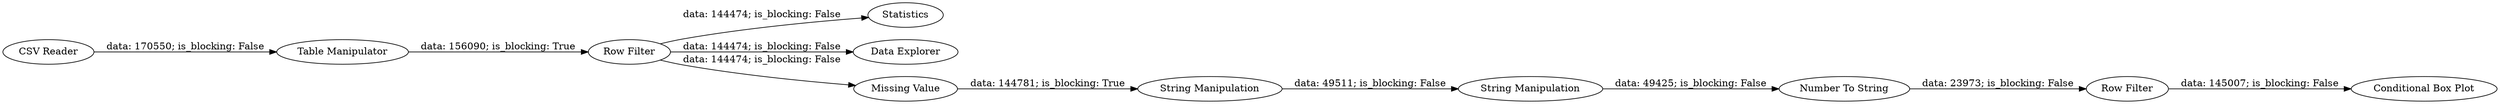 digraph {
	"-1379144687798865370_2" [label="CSV Reader"]
	"-1379144687798865370_9" [label="String Manipulation"]
	"-1379144687798865370_12" [label="Row Filter"]
	"-1379144687798865370_5" [label="Row Filter"]
	"-1379144687798865370_10" [label="Conditional Box Plot"]
	"-1379144687798865370_6" [label=Statistics]
	"-1379144687798865370_8" [label="String Manipulation"]
	"-1379144687798865370_4" [label="Table Manipulator"]
	"-1379144687798865370_11" [label="Number To String"]
	"-1379144687798865370_3" [label="Data Explorer"]
	"-1379144687798865370_7" [label="Missing Value"]
	"-1379144687798865370_5" -> "-1379144687798865370_6" [label="data: 144474; is_blocking: False"]
	"-1379144687798865370_12" -> "-1379144687798865370_10" [label="data: 145007; is_blocking: False"]
	"-1379144687798865370_4" -> "-1379144687798865370_5" [label="data: 156090; is_blocking: True"]
	"-1379144687798865370_7" -> "-1379144687798865370_8" [label="data: 144781; is_blocking: True"]
	"-1379144687798865370_11" -> "-1379144687798865370_12" [label="data: 23973; is_blocking: False"]
	"-1379144687798865370_2" -> "-1379144687798865370_4" [label="data: 170550; is_blocking: False"]
	"-1379144687798865370_5" -> "-1379144687798865370_7" [label="data: 144474; is_blocking: False"]
	"-1379144687798865370_5" -> "-1379144687798865370_3" [label="data: 144474; is_blocking: False"]
	"-1379144687798865370_8" -> "-1379144687798865370_9" [label="data: 49511; is_blocking: False"]
	"-1379144687798865370_9" -> "-1379144687798865370_11" [label="data: 49425; is_blocking: False"]
	rankdir=LR
}
